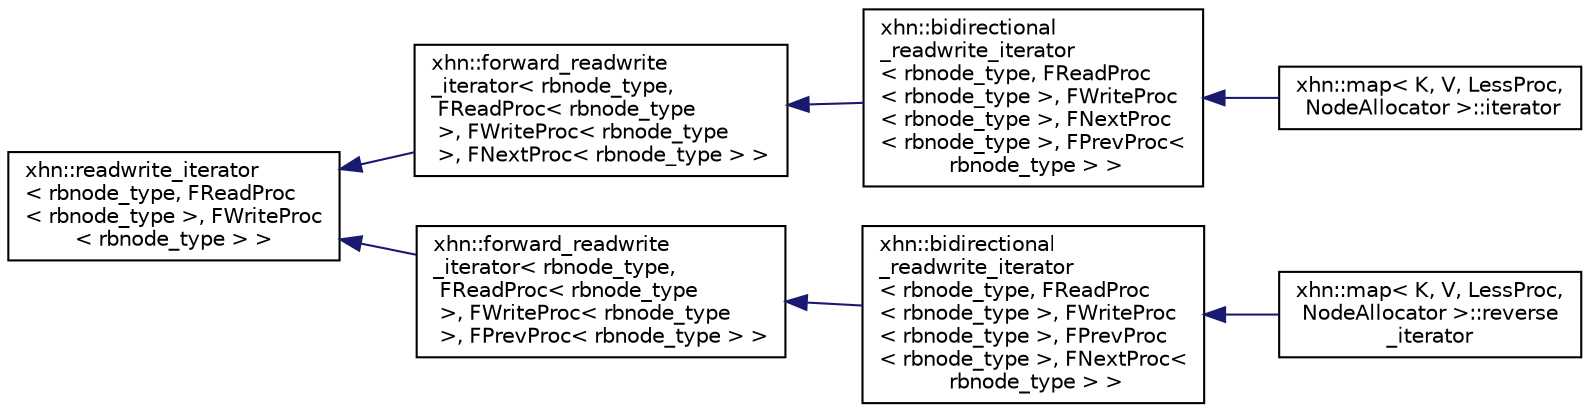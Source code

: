 digraph "Graphical Class Hierarchy"
{
  edge [fontname="Helvetica",fontsize="10",labelfontname="Helvetica",labelfontsize="10"];
  node [fontname="Helvetica",fontsize="10",shape=record];
  rankdir="LR";
  Node1 [label="xhn::readwrite_iterator\l\< rbnode_type, FReadProc\l\< rbnode_type \>, FWriteProc\l\< rbnode_type \> \>",height=0.2,width=0.4,color="black", fillcolor="white", style="filled",URL="$classxhn_1_1readwrite__iterator.html"];
  Node1 -> Node2 [dir="back",color="midnightblue",fontsize="10",style="solid",fontname="Helvetica"];
  Node2 [label="xhn::forward_readwrite\l_iterator\< rbnode_type,\l FReadProc\< rbnode_type\l \>, FWriteProc\< rbnode_type\l \>, FNextProc\< rbnode_type \> \>",height=0.2,width=0.4,color="black", fillcolor="white", style="filled",URL="$classxhn_1_1forward__readwrite__iterator.html"];
  Node2 -> Node3 [dir="back",color="midnightblue",fontsize="10",style="solid",fontname="Helvetica"];
  Node3 [label="xhn::bidirectional\l_readwrite_iterator\l\< rbnode_type, FReadProc\l\< rbnode_type \>, FWriteProc\l\< rbnode_type \>, FNextProc\l\< rbnode_type \>, FPrevProc\<\l rbnode_type \> \>",height=0.2,width=0.4,color="black", fillcolor="white", style="filled",URL="$classxhn_1_1bidirectional__readwrite__iterator.html"];
  Node3 -> Node4 [dir="back",color="midnightblue",fontsize="10",style="solid",fontname="Helvetica"];
  Node4 [label="xhn::map\< K, V, LessProc,\l NodeAllocator \>::iterator",height=0.2,width=0.4,color="black", fillcolor="white", style="filled",URL="$classxhn_1_1map_1_1iterator.html"];
  Node1 -> Node5 [dir="back",color="midnightblue",fontsize="10",style="solid",fontname="Helvetica"];
  Node5 [label="xhn::forward_readwrite\l_iterator\< rbnode_type,\l FReadProc\< rbnode_type\l \>, FWriteProc\< rbnode_type\l \>, FPrevProc\< rbnode_type \> \>",height=0.2,width=0.4,color="black", fillcolor="white", style="filled",URL="$classxhn_1_1forward__readwrite__iterator.html"];
  Node5 -> Node6 [dir="back",color="midnightblue",fontsize="10",style="solid",fontname="Helvetica"];
  Node6 [label="xhn::bidirectional\l_readwrite_iterator\l\< rbnode_type, FReadProc\l\< rbnode_type \>, FWriteProc\l\< rbnode_type \>, FPrevProc\l\< rbnode_type \>, FNextProc\<\l rbnode_type \> \>",height=0.2,width=0.4,color="black", fillcolor="white", style="filled",URL="$classxhn_1_1bidirectional__readwrite__iterator.html"];
  Node6 -> Node7 [dir="back",color="midnightblue",fontsize="10",style="solid",fontname="Helvetica"];
  Node7 [label="xhn::map\< K, V, LessProc,\l NodeAllocator \>::reverse\l_iterator",height=0.2,width=0.4,color="black", fillcolor="white", style="filled",URL="$classxhn_1_1map_1_1reverse__iterator.html"];
}
